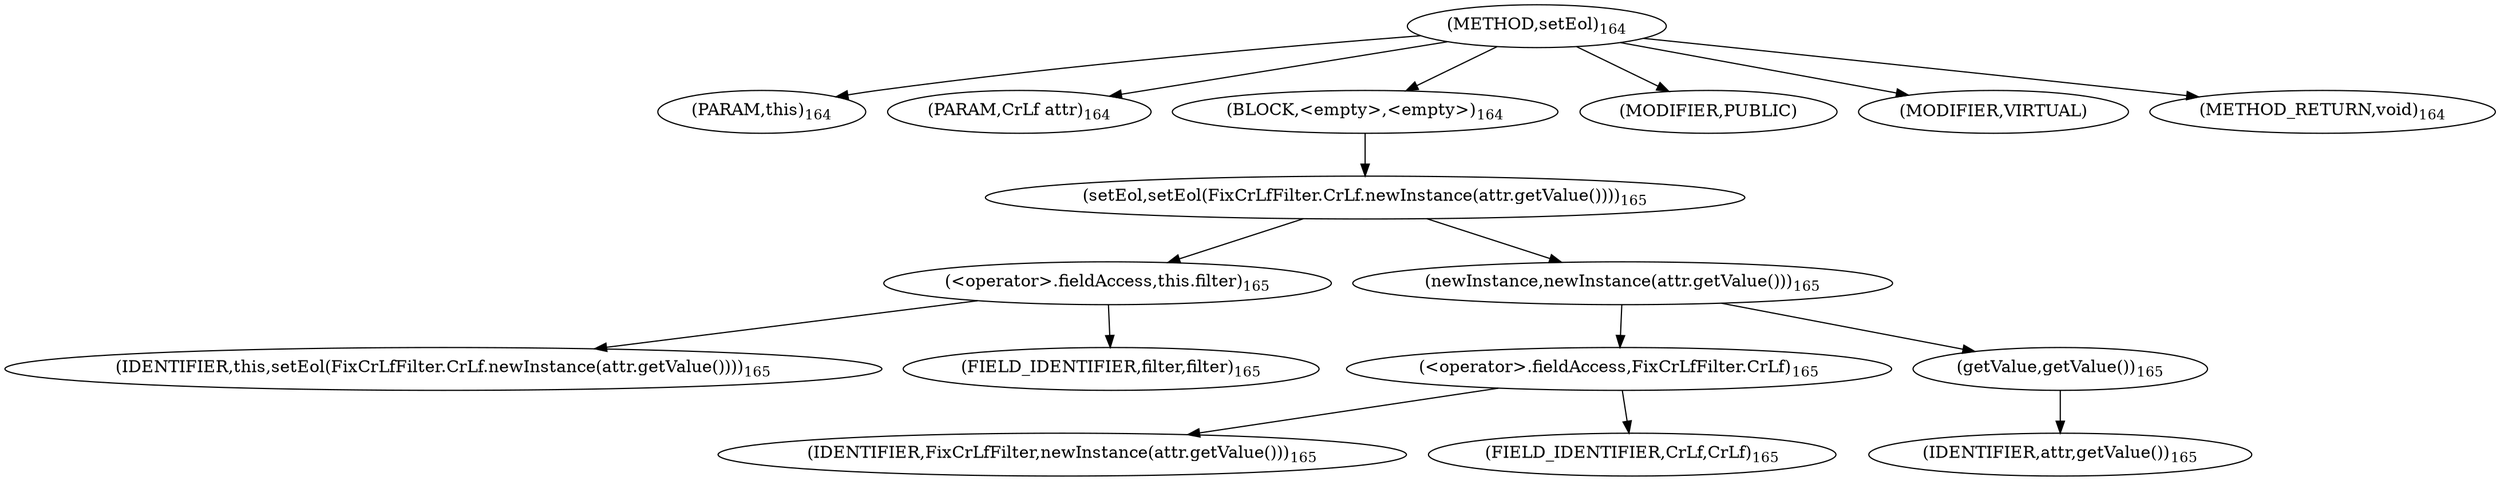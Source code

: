 digraph "setEol" {  
"217" [label = <(METHOD,setEol)<SUB>164</SUB>> ]
"218" [label = <(PARAM,this)<SUB>164</SUB>> ]
"219" [label = <(PARAM,CrLf attr)<SUB>164</SUB>> ]
"220" [label = <(BLOCK,&lt;empty&gt;,&lt;empty&gt;)<SUB>164</SUB>> ]
"221" [label = <(setEol,setEol(FixCrLfFilter.CrLf.newInstance(attr.getValue())))<SUB>165</SUB>> ]
"222" [label = <(&lt;operator&gt;.fieldAccess,this.filter)<SUB>165</SUB>> ]
"223" [label = <(IDENTIFIER,this,setEol(FixCrLfFilter.CrLf.newInstance(attr.getValue())))<SUB>165</SUB>> ]
"224" [label = <(FIELD_IDENTIFIER,filter,filter)<SUB>165</SUB>> ]
"225" [label = <(newInstance,newInstance(attr.getValue()))<SUB>165</SUB>> ]
"226" [label = <(&lt;operator&gt;.fieldAccess,FixCrLfFilter.CrLf)<SUB>165</SUB>> ]
"227" [label = <(IDENTIFIER,FixCrLfFilter,newInstance(attr.getValue()))<SUB>165</SUB>> ]
"228" [label = <(FIELD_IDENTIFIER,CrLf,CrLf)<SUB>165</SUB>> ]
"229" [label = <(getValue,getValue())<SUB>165</SUB>> ]
"230" [label = <(IDENTIFIER,attr,getValue())<SUB>165</SUB>> ]
"231" [label = <(MODIFIER,PUBLIC)> ]
"232" [label = <(MODIFIER,VIRTUAL)> ]
"233" [label = <(METHOD_RETURN,void)<SUB>164</SUB>> ]
  "217" -> "218" 
  "217" -> "219" 
  "217" -> "220" 
  "217" -> "231" 
  "217" -> "232" 
  "217" -> "233" 
  "220" -> "221" 
  "221" -> "222" 
  "221" -> "225" 
  "222" -> "223" 
  "222" -> "224" 
  "225" -> "226" 
  "225" -> "229" 
  "226" -> "227" 
  "226" -> "228" 
  "229" -> "230" 
}
